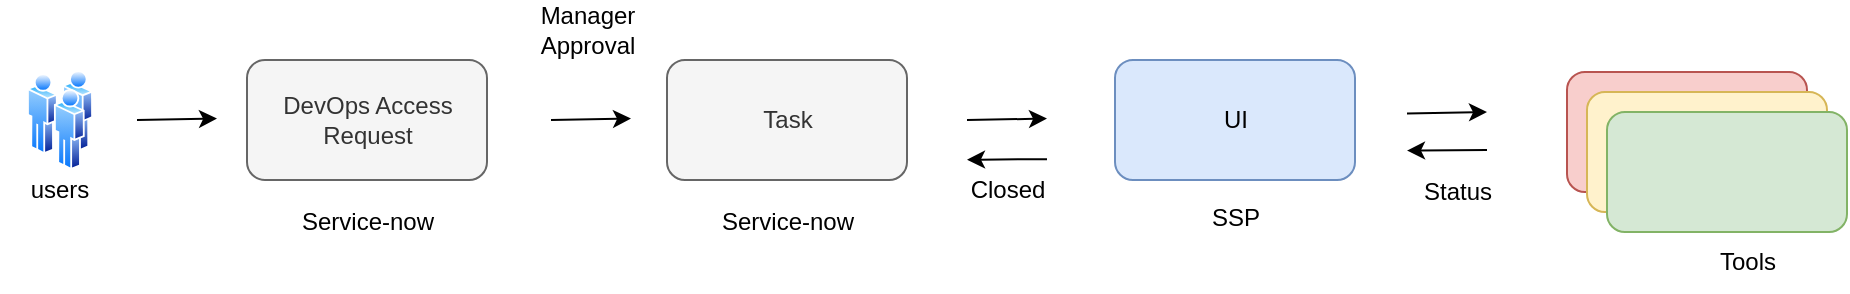 <mxfile version="20.0.3" type="github">
  <diagram id="K0u1ulP-ULS7Q2HhCe41" name="Page-1">
    <mxGraphModel dx="944" dy="568" grid="1" gridSize="10" guides="1" tooltips="1" connect="1" arrows="1" fold="1" page="1" pageScale="1" pageWidth="1169" pageHeight="827" math="0" shadow="0">
      <root>
        <mxCell id="0" />
        <mxCell id="1" parent="0" />
        <mxCell id="nr1RQSjJcrJyGczmWqtb-1" value="DevOps Access Request" style="rounded=1;whiteSpace=wrap;html=1;fillColor=#f5f5f5;fontColor=#333333;strokeColor=#666666;" vertex="1" parent="1">
          <mxGeometry x="246.5" y="380" width="120" height="60" as="geometry" />
        </mxCell>
        <mxCell id="nr1RQSjJcrJyGczmWqtb-2" value="" style="aspect=fixed;perimeter=ellipsePerimeter;html=1;align=center;shadow=0;dashed=0;spacingTop=3;image;image=img/lib/active_directory/users.svg;" vertex="1" parent="1">
          <mxGeometry x="136.5" y="385" width="33" height="50" as="geometry" />
        </mxCell>
        <mxCell id="nr1RQSjJcrJyGczmWqtb-3" value="Service-now" style="text;html=1;strokeColor=none;fillColor=none;align=center;verticalAlign=middle;whiteSpace=wrap;rounded=0;" vertex="1" parent="1">
          <mxGeometry x="236.5" y="446" width="140" height="30" as="geometry" />
        </mxCell>
        <mxCell id="nr1RQSjJcrJyGczmWqtb-4" value="" style="endArrow=classic;html=1;rounded=0;" edge="1" parent="1">
          <mxGeometry width="50" height="50" relative="1" as="geometry">
            <mxPoint x="191.5" y="410" as="sourcePoint" />
            <mxPoint x="231.5" y="409.29" as="targetPoint" />
          </mxGeometry>
        </mxCell>
        <mxCell id="nr1RQSjJcrJyGczmWqtb-5" value="users" style="text;html=1;strokeColor=none;fillColor=none;align=center;verticalAlign=middle;whiteSpace=wrap;rounded=0;" vertex="1" parent="1">
          <mxGeometry x="123" y="430" width="60" height="30" as="geometry" />
        </mxCell>
        <mxCell id="nr1RQSjJcrJyGczmWqtb-6" value="UI" style="rounded=1;whiteSpace=wrap;html=1;fillColor=#dae8fc;strokeColor=#6c8ebf;" vertex="1" parent="1">
          <mxGeometry x="680.5" y="380" width="120" height="60" as="geometry" />
        </mxCell>
        <mxCell id="nr1RQSjJcrJyGczmWqtb-7" value="" style="endArrow=classic;html=1;rounded=0;" edge="1" parent="1">
          <mxGeometry width="50" height="50" relative="1" as="geometry">
            <mxPoint x="398.5" y="410" as="sourcePoint" />
            <mxPoint x="438.5" y="409.29" as="targetPoint" />
          </mxGeometry>
        </mxCell>
        <mxCell id="nr1RQSjJcrJyGczmWqtb-8" value="SSP" style="text;html=1;strokeColor=none;fillColor=none;align=center;verticalAlign=middle;whiteSpace=wrap;rounded=0;" vertex="1" parent="1">
          <mxGeometry x="710.5" y="444" width="60" height="30" as="geometry" />
        </mxCell>
        <mxCell id="nr1RQSjJcrJyGczmWqtb-10" value="Task" style="rounded=1;whiteSpace=wrap;html=1;fillColor=#f5f5f5;fontColor=#333333;strokeColor=#666666;" vertex="1" parent="1">
          <mxGeometry x="456.5" y="380" width="120" height="60" as="geometry" />
        </mxCell>
        <mxCell id="nr1RQSjJcrJyGczmWqtb-11" value="Service-now" style="text;html=1;strokeColor=none;fillColor=none;align=center;verticalAlign=middle;whiteSpace=wrap;rounded=0;" vertex="1" parent="1">
          <mxGeometry x="446.5" y="446" width="140" height="30" as="geometry" />
        </mxCell>
        <mxCell id="nr1RQSjJcrJyGczmWqtb-12" value="Manager Approval" style="text;html=1;strokeColor=none;fillColor=none;align=center;verticalAlign=middle;whiteSpace=wrap;rounded=0;" vertex="1" parent="1">
          <mxGeometry x="386.5" y="350" width="60" height="30" as="geometry" />
        </mxCell>
        <mxCell id="nr1RQSjJcrJyGczmWqtb-13" value="" style="endArrow=classic;html=1;rounded=0;" edge="1" parent="1">
          <mxGeometry width="50" height="50" relative="1" as="geometry">
            <mxPoint x="606.5" y="410" as="sourcePoint" />
            <mxPoint x="646.5" y="409.29" as="targetPoint" />
          </mxGeometry>
        </mxCell>
        <mxCell id="nr1RQSjJcrJyGczmWqtb-14" value="" style="rounded=1;whiteSpace=wrap;html=1;fontFamily=Helvetica;fontSize=12;align=center;strokeColor=#b85450;fillColor=#f8cecc;" vertex="1" parent="1">
          <mxGeometry x="906.5" y="386" width="120" height="60" as="geometry" />
        </mxCell>
        <mxCell id="nr1RQSjJcrJyGczmWqtb-15" value="" style="rounded=1;whiteSpace=wrap;html=1;fontFamily=Helvetica;fontSize=12;fontColor=default;align=center;strokeColor=#d6b656;fillColor=#fff2cc;" vertex="1" parent="1">
          <mxGeometry x="916.5" y="396" width="120" height="60" as="geometry" />
        </mxCell>
        <mxCell id="nr1RQSjJcrJyGczmWqtb-16" value="" style="rounded=1;whiteSpace=wrap;html=1;fontFamily=Helvetica;fontSize=12;align=center;strokeColor=#82b366;fillColor=#d5e8d4;" vertex="1" parent="1">
          <mxGeometry x="926.5" y="406" width="120" height="60" as="geometry" />
        </mxCell>
        <mxCell id="nr1RQSjJcrJyGczmWqtb-17" value="Tools" style="text;html=1;strokeColor=none;fillColor=none;align=center;verticalAlign=middle;whiteSpace=wrap;rounded=0;" vertex="1" parent="1">
          <mxGeometry x="966.5" y="466" width="60" height="30" as="geometry" />
        </mxCell>
        <mxCell id="nr1RQSjJcrJyGczmWqtb-18" value="" style="endArrow=classic;html=1;rounded=0;" edge="1" parent="1">
          <mxGeometry width="50" height="50" relative="1" as="geometry">
            <mxPoint x="826.5" y="406.71" as="sourcePoint" />
            <mxPoint x="866.5" y="406.0" as="targetPoint" />
          </mxGeometry>
        </mxCell>
        <mxCell id="nr1RQSjJcrJyGczmWqtb-19" value="" style="endArrow=classic;html=1;rounded=0;" edge="1" parent="1">
          <mxGeometry width="50" height="50" relative="1" as="geometry">
            <mxPoint x="866.5" y="425" as="sourcePoint" />
            <mxPoint x="826.5" y="425.29" as="targetPoint" />
          </mxGeometry>
        </mxCell>
        <mxCell id="nr1RQSjJcrJyGczmWqtb-20" value="Status" style="text;html=1;strokeColor=none;fillColor=none;align=center;verticalAlign=middle;whiteSpace=wrap;rounded=0;" vertex="1" parent="1">
          <mxGeometry x="821.5" y="431" width="60" height="30" as="geometry" />
        </mxCell>
        <mxCell id="nr1RQSjJcrJyGczmWqtb-22" value="" style="endArrow=classic;html=1;rounded=0;" edge="1" parent="1">
          <mxGeometry width="50" height="50" relative="1" as="geometry">
            <mxPoint x="646.5" y="429.57" as="sourcePoint" />
            <mxPoint x="606.5" y="429.86" as="targetPoint" />
          </mxGeometry>
        </mxCell>
        <mxCell id="nr1RQSjJcrJyGczmWqtb-23" value="Closed" style="text;html=1;strokeColor=none;fillColor=none;align=center;verticalAlign=middle;whiteSpace=wrap;rounded=0;" vertex="1" parent="1">
          <mxGeometry x="596.5" y="430" width="60" height="30" as="geometry" />
        </mxCell>
      </root>
    </mxGraphModel>
  </diagram>
</mxfile>
